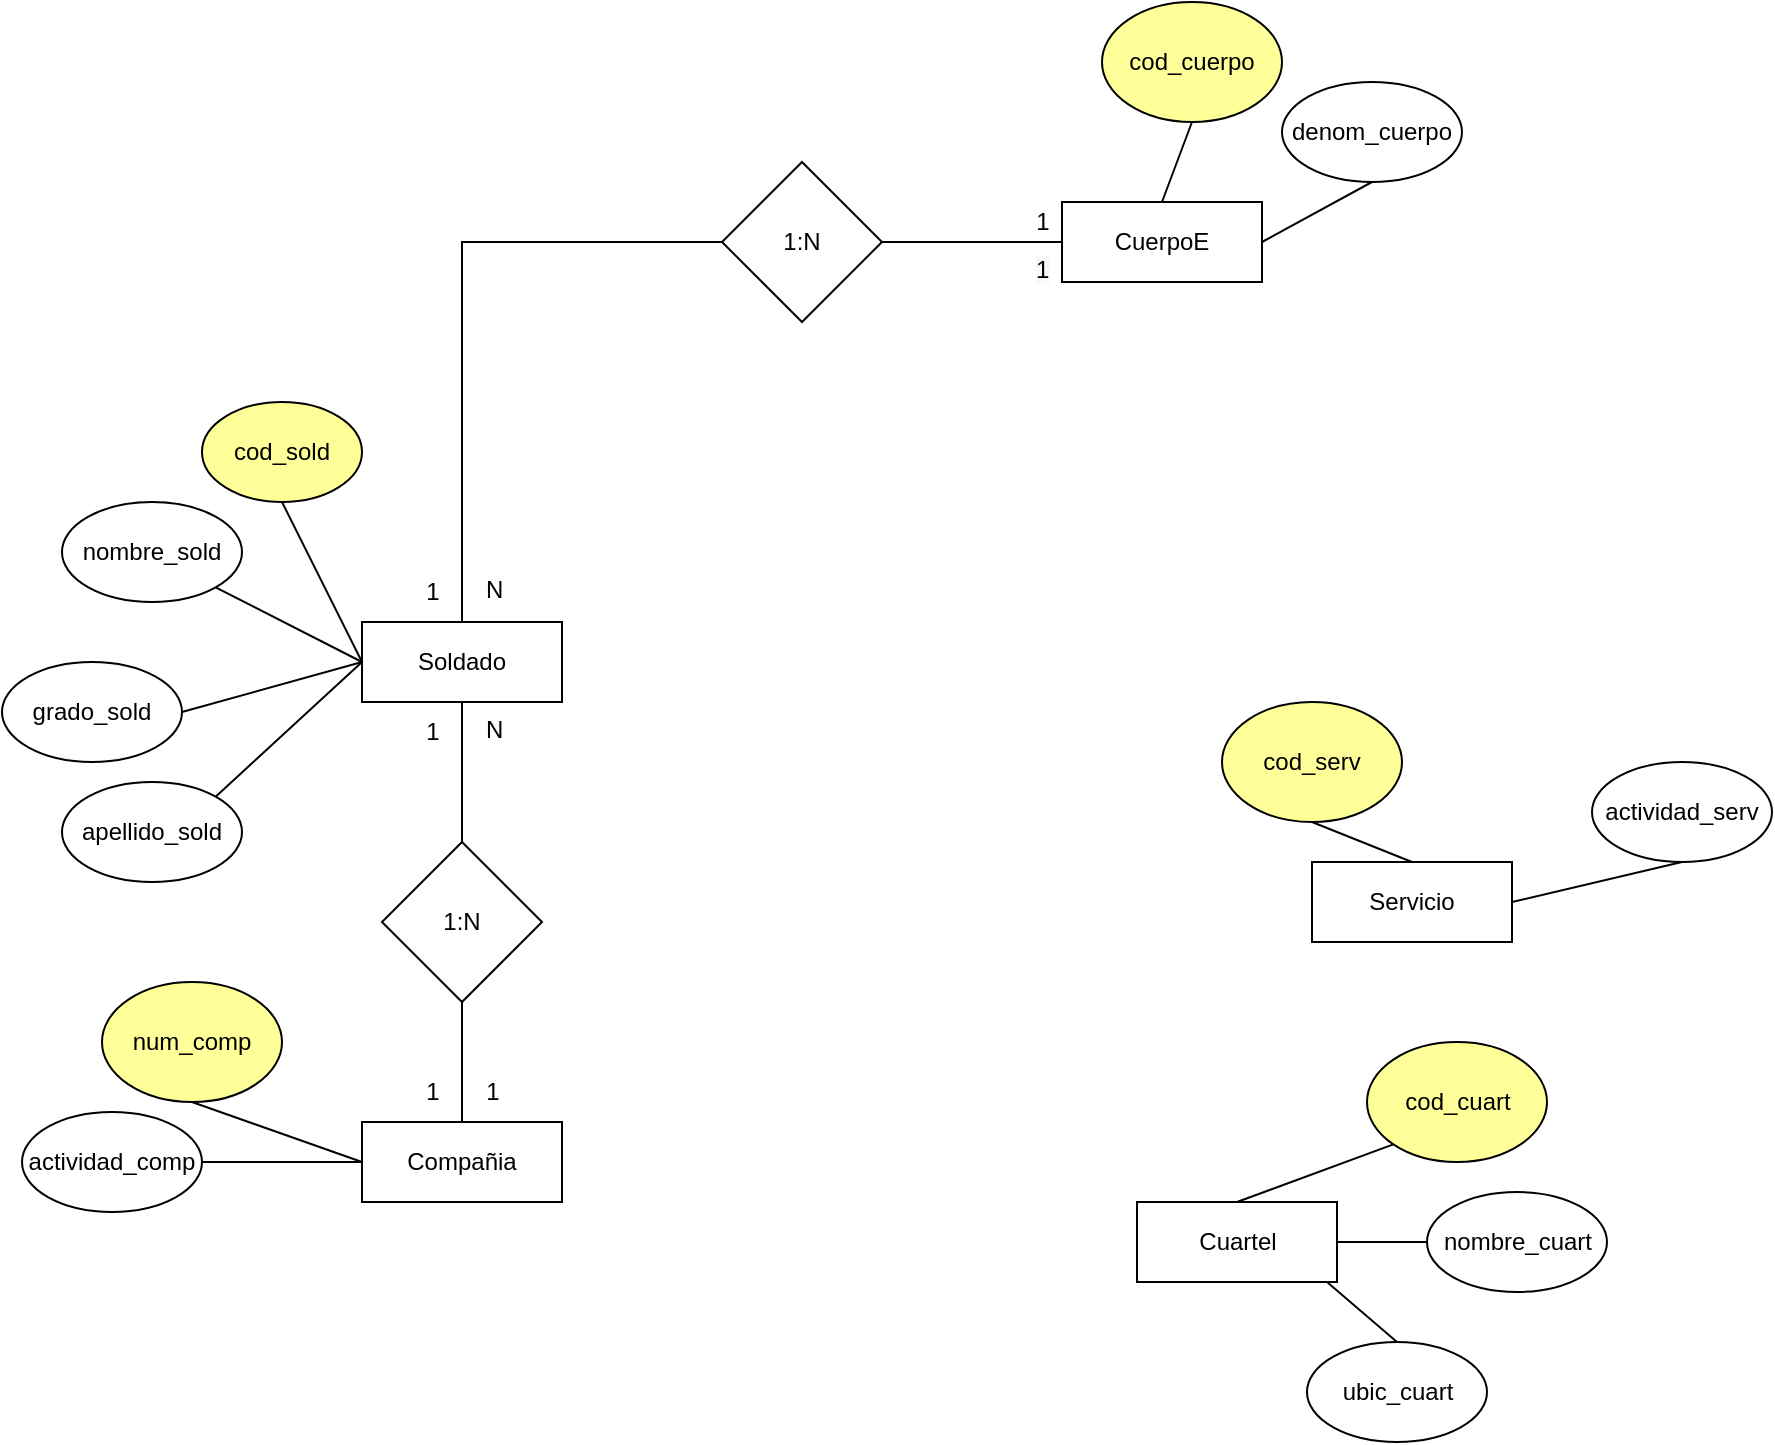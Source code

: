 <mxfile version="20.0.4" type="github">
  <diagram id="R2lEEEUBdFMjLlhIrx00" name="Page-1">
    <mxGraphModel dx="868" dy="488" grid="1" gridSize="10" guides="1" tooltips="1" connect="1" arrows="1" fold="1" page="1" pageScale="1" pageWidth="850" pageHeight="1100" math="0" shadow="0" extFonts="Permanent Marker^https://fonts.googleapis.com/css?family=Permanent+Marker">
      <root>
        <mxCell id="0" />
        <mxCell id="1" parent="0" />
        <mxCell id="5S9MMPU5qZkrFcxa-tyb-1" value="Cuartel" style="whiteSpace=wrap;html=1;align=center;" vertex="1" parent="1">
          <mxGeometry x="577.5" y="640" width="100" height="40" as="geometry" />
        </mxCell>
        <mxCell id="5S9MMPU5qZkrFcxa-tyb-2" value="CuerpoE" style="whiteSpace=wrap;html=1;align=center;" vertex="1" parent="1">
          <mxGeometry x="540" y="140" width="100" height="40" as="geometry" />
        </mxCell>
        <mxCell id="5S9MMPU5qZkrFcxa-tyb-3" value="Soldado" style="whiteSpace=wrap;html=1;align=center;" vertex="1" parent="1">
          <mxGeometry x="190" y="350" width="100" height="40" as="geometry" />
        </mxCell>
        <mxCell id="5S9MMPU5qZkrFcxa-tyb-4" value="Compañia" style="whiteSpace=wrap;html=1;align=center;" vertex="1" parent="1">
          <mxGeometry x="190" y="600" width="100" height="40" as="geometry" />
        </mxCell>
        <mxCell id="5S9MMPU5qZkrFcxa-tyb-5" value="Servicio" style="whiteSpace=wrap;html=1;align=center;" vertex="1" parent="1">
          <mxGeometry x="665" y="470" width="100" height="40" as="geometry" />
        </mxCell>
        <mxCell id="5S9MMPU5qZkrFcxa-tyb-6" value="cod_sold" style="ellipse;whiteSpace=wrap;html=1;fillColor=#FFFF99;" vertex="1" parent="1">
          <mxGeometry x="110" y="240" width="80" height="50" as="geometry" />
        </mxCell>
        <mxCell id="5S9MMPU5qZkrFcxa-tyb-7" value="num_comp" style="ellipse;whiteSpace=wrap;html=1;fillColor=#FFFF99;" vertex="1" parent="1">
          <mxGeometry x="60" y="530" width="90" height="60" as="geometry" />
        </mxCell>
        <mxCell id="5S9MMPU5qZkrFcxa-tyb-8" value="cod_serv" style="ellipse;whiteSpace=wrap;html=1;fillColor=#FFFF99;" vertex="1" parent="1">
          <mxGeometry x="620" y="390" width="90" height="60" as="geometry" />
        </mxCell>
        <mxCell id="5S9MMPU5qZkrFcxa-tyb-9" value="cod_cuart" style="ellipse;whiteSpace=wrap;html=1;fillColor=#FFFF99;" vertex="1" parent="1">
          <mxGeometry x="692.5" y="560" width="90" height="60" as="geometry" />
        </mxCell>
        <mxCell id="5S9MMPU5qZkrFcxa-tyb-10" value="" style="endArrow=none;html=1;rounded=0;entryX=0.5;entryY=1;entryDx=0;entryDy=0;exitX=0;exitY=0.5;exitDx=0;exitDy=0;" edge="1" parent="1" source="5S9MMPU5qZkrFcxa-tyb-3" target="5S9MMPU5qZkrFcxa-tyb-6">
          <mxGeometry width="50" height="50" relative="1" as="geometry">
            <mxPoint x="225" y="355" as="sourcePoint" />
            <mxPoint x="275" y="305" as="targetPoint" />
          </mxGeometry>
        </mxCell>
        <mxCell id="5S9MMPU5qZkrFcxa-tyb-11" value="nombre_sold" style="ellipse;whiteSpace=wrap;html=1;fillColor=#FFFFFF;" vertex="1" parent="1">
          <mxGeometry x="40" y="290" width="90" height="50" as="geometry" />
        </mxCell>
        <mxCell id="5S9MMPU5qZkrFcxa-tyb-12" value="apellido_sold" style="ellipse;whiteSpace=wrap;html=1;fillColor=#FFFFFF;" vertex="1" parent="1">
          <mxGeometry x="40" y="430" width="90" height="50" as="geometry" />
        </mxCell>
        <mxCell id="5S9MMPU5qZkrFcxa-tyb-13" value="grado_sold" style="ellipse;whiteSpace=wrap;html=1;fillColor=#FFFFFF;" vertex="1" parent="1">
          <mxGeometry x="10" y="370" width="90" height="50" as="geometry" />
        </mxCell>
        <mxCell id="5S9MMPU5qZkrFcxa-tyb-18" value="" style="endArrow=none;html=1;rounded=0;entryX=1;entryY=1;entryDx=0;entryDy=0;" edge="1" parent="1" target="5S9MMPU5qZkrFcxa-tyb-11">
          <mxGeometry width="50" height="50" relative="1" as="geometry">
            <mxPoint x="190" y="370" as="sourcePoint" />
            <mxPoint x="345" y="320" as="targetPoint" />
          </mxGeometry>
        </mxCell>
        <mxCell id="5S9MMPU5qZkrFcxa-tyb-19" value="" style="endArrow=none;html=1;rounded=0;entryX=1;entryY=0.5;entryDx=0;entryDy=0;" edge="1" parent="1" target="5S9MMPU5qZkrFcxa-tyb-13">
          <mxGeometry width="50" height="50" relative="1" as="geometry">
            <mxPoint x="190" y="370" as="sourcePoint" />
            <mxPoint x="285" y="380" as="targetPoint" />
          </mxGeometry>
        </mxCell>
        <mxCell id="5S9MMPU5qZkrFcxa-tyb-20" value="" style="endArrow=none;html=1;rounded=0;entryX=1;entryY=0;entryDx=0;entryDy=0;exitX=0;exitY=0.5;exitDx=0;exitDy=0;" edge="1" parent="1" source="5S9MMPU5qZkrFcxa-tyb-3" target="5S9MMPU5qZkrFcxa-tyb-12">
          <mxGeometry width="50" height="50" relative="1" as="geometry">
            <mxPoint x="275" y="420" as="sourcePoint" />
            <mxPoint x="325" y="370" as="targetPoint" />
          </mxGeometry>
        </mxCell>
        <mxCell id="5S9MMPU5qZkrFcxa-tyb-23" value="nombre_cuart" style="ellipse;whiteSpace=wrap;html=1;fillColor=#FFFFFF;" vertex="1" parent="1">
          <mxGeometry x="722.5" y="635" width="90" height="50" as="geometry" />
        </mxCell>
        <mxCell id="5S9MMPU5qZkrFcxa-tyb-24" value="ubic_cuart" style="ellipse;whiteSpace=wrap;html=1;fillColor=#FFFFFF;" vertex="1" parent="1">
          <mxGeometry x="662.5" y="710" width="90" height="50" as="geometry" />
        </mxCell>
        <mxCell id="5S9MMPU5qZkrFcxa-tyb-25" value="" style="endArrow=none;html=1;rounded=0;exitX=0.5;exitY=0;exitDx=0;exitDy=0;entryX=0;entryY=1;entryDx=0;entryDy=0;" edge="1" parent="1" source="5S9MMPU5qZkrFcxa-tyb-1" target="5S9MMPU5qZkrFcxa-tyb-9">
          <mxGeometry width="50" height="50" relative="1" as="geometry">
            <mxPoint x="652.5" y="650" as="sourcePoint" />
            <mxPoint x="702.5" y="600" as="targetPoint" />
          </mxGeometry>
        </mxCell>
        <mxCell id="5S9MMPU5qZkrFcxa-tyb-26" value="" style="endArrow=none;html=1;rounded=0;entryX=0;entryY=0.5;entryDx=0;entryDy=0;exitX=1;exitY=0.5;exitDx=0;exitDy=0;" edge="1" parent="1" source="5S9MMPU5qZkrFcxa-tyb-1" target="5S9MMPU5qZkrFcxa-tyb-23">
          <mxGeometry width="50" height="50" relative="1" as="geometry">
            <mxPoint x="662.5" y="670" as="sourcePoint" />
            <mxPoint x="712.5" y="620" as="targetPoint" />
          </mxGeometry>
        </mxCell>
        <mxCell id="5S9MMPU5qZkrFcxa-tyb-27" value="" style="endArrow=none;html=1;rounded=0;entryX=0.5;entryY=0;entryDx=0;entryDy=0;" edge="1" parent="1" target="5S9MMPU5qZkrFcxa-tyb-24">
          <mxGeometry width="50" height="50" relative="1" as="geometry">
            <mxPoint x="672.5" y="680" as="sourcePoint" />
            <mxPoint x="732.5" y="670" as="targetPoint" />
          </mxGeometry>
        </mxCell>
        <mxCell id="5S9MMPU5qZkrFcxa-tyb-28" value="cod_cuerpo" style="ellipse;whiteSpace=wrap;html=1;fillColor=#FFFF99;" vertex="1" parent="1">
          <mxGeometry x="560" y="40" width="90" height="60" as="geometry" />
        </mxCell>
        <mxCell id="5S9MMPU5qZkrFcxa-tyb-29" value="denom_cuerpo" style="ellipse;whiteSpace=wrap;html=1;fillColor=#FFFFFF;" vertex="1" parent="1">
          <mxGeometry x="650" y="80" width="90" height="50" as="geometry" />
        </mxCell>
        <mxCell id="5S9MMPU5qZkrFcxa-tyb-30" value="" style="endArrow=none;html=1;rounded=0;entryX=0.5;entryY=1;entryDx=0;entryDy=0;exitX=0.5;exitY=0;exitDx=0;exitDy=0;" edge="1" parent="1" source="5S9MMPU5qZkrFcxa-tyb-2" target="5S9MMPU5qZkrFcxa-tyb-28">
          <mxGeometry width="50" height="50" relative="1" as="geometry">
            <mxPoint x="470" y="290" as="sourcePoint" />
            <mxPoint x="520" y="240" as="targetPoint" />
          </mxGeometry>
        </mxCell>
        <mxCell id="5S9MMPU5qZkrFcxa-tyb-31" value="" style="endArrow=none;html=1;rounded=0;entryX=0.5;entryY=1;entryDx=0;entryDy=0;exitX=1;exitY=0.5;exitDx=0;exitDy=0;" edge="1" parent="1" source="5S9MMPU5qZkrFcxa-tyb-2" target="5S9MMPU5qZkrFcxa-tyb-29">
          <mxGeometry width="50" height="50" relative="1" as="geometry">
            <mxPoint x="550" y="170" as="sourcePoint" />
            <mxPoint x="535" y="130" as="targetPoint" />
          </mxGeometry>
        </mxCell>
        <mxCell id="5S9MMPU5qZkrFcxa-tyb-32" value="actividad_comp" style="ellipse;whiteSpace=wrap;html=1;fillColor=#FFFFFF;" vertex="1" parent="1">
          <mxGeometry x="20" y="595" width="90" height="50" as="geometry" />
        </mxCell>
        <mxCell id="5S9MMPU5qZkrFcxa-tyb-33" value="" style="endArrow=none;html=1;rounded=0;exitX=0;exitY=0.5;exitDx=0;exitDy=0;entryX=1;entryY=0.5;entryDx=0;entryDy=0;" edge="1" parent="1" source="5S9MMPU5qZkrFcxa-tyb-4" target="5S9MMPU5qZkrFcxa-tyb-32">
          <mxGeometry width="50" height="50" relative="1" as="geometry">
            <mxPoint x="305" y="630" as="sourcePoint" />
            <mxPoint x="355" y="580" as="targetPoint" />
          </mxGeometry>
        </mxCell>
        <mxCell id="5S9MMPU5qZkrFcxa-tyb-34" value="" style="endArrow=none;html=1;rounded=0;exitX=0;exitY=0.5;exitDx=0;exitDy=0;entryX=0.5;entryY=1;entryDx=0;entryDy=0;" edge="1" parent="1" source="5S9MMPU5qZkrFcxa-tyb-4" target="5S9MMPU5qZkrFcxa-tyb-7">
          <mxGeometry width="50" height="50" relative="1" as="geometry">
            <mxPoint x="145" y="610" as="sourcePoint" />
            <mxPoint x="210" y="580" as="targetPoint" />
          </mxGeometry>
        </mxCell>
        <mxCell id="5S9MMPU5qZkrFcxa-tyb-35" value="actividad_serv" style="ellipse;whiteSpace=wrap;html=1;fillColor=#FFFFFF;" vertex="1" parent="1">
          <mxGeometry x="805" y="420" width="90" height="50" as="geometry" />
        </mxCell>
        <mxCell id="5S9MMPU5qZkrFcxa-tyb-36" value="" style="endArrow=none;html=1;rounded=0;entryX=0.5;entryY=1;entryDx=0;entryDy=0;exitX=0.5;exitY=0;exitDx=0;exitDy=0;" edge="1" parent="1" source="5S9MMPU5qZkrFcxa-tyb-5" target="5S9MMPU5qZkrFcxa-tyb-8">
          <mxGeometry width="50" height="50" relative="1" as="geometry">
            <mxPoint x="505" y="490" as="sourcePoint" />
            <mxPoint x="555" y="440" as="targetPoint" />
          </mxGeometry>
        </mxCell>
        <mxCell id="5S9MMPU5qZkrFcxa-tyb-37" value="" style="endArrow=none;html=1;rounded=0;entryX=0.5;entryY=1;entryDx=0;entryDy=0;exitX=1;exitY=0.5;exitDx=0;exitDy=0;" edge="1" parent="1" source="5S9MMPU5qZkrFcxa-tyb-5" target="5S9MMPU5qZkrFcxa-tyb-35">
          <mxGeometry width="50" height="50" relative="1" as="geometry">
            <mxPoint x="725" y="480" as="sourcePoint" />
            <mxPoint x="690" y="450" as="targetPoint" />
          </mxGeometry>
        </mxCell>
        <mxCell id="5S9MMPU5qZkrFcxa-tyb-38" value="1:N" style="rhombus;whiteSpace=wrap;html=1;fillColor=#FFFFFF;" vertex="1" parent="1">
          <mxGeometry x="370" y="120" width="80" height="80" as="geometry" />
        </mxCell>
        <mxCell id="5S9MMPU5qZkrFcxa-tyb-40" value="" style="endArrow=none;html=1;rounded=0;exitX=0.5;exitY=0;exitDx=0;exitDy=0;entryX=0;entryY=0.5;entryDx=0;entryDy=0;" edge="1" parent="1" source="5S9MMPU5qZkrFcxa-tyb-3" target="5S9MMPU5qZkrFcxa-tyb-38">
          <mxGeometry width="50" height="50" relative="1" as="geometry">
            <mxPoint x="400" y="320" as="sourcePoint" />
            <mxPoint x="240" y="200" as="targetPoint" />
            <Array as="points">
              <mxPoint x="240" y="160" />
            </Array>
          </mxGeometry>
        </mxCell>
        <mxCell id="5S9MMPU5qZkrFcxa-tyb-41" value="" style="endArrow=none;html=1;rounded=0;exitX=1;exitY=0.5;exitDx=0;exitDy=0;" edge="1" parent="1" source="5S9MMPU5qZkrFcxa-tyb-38" target="5S9MMPU5qZkrFcxa-tyb-2">
          <mxGeometry width="50" height="50" relative="1" as="geometry">
            <mxPoint x="400" y="320" as="sourcePoint" />
            <mxPoint x="450" y="270" as="targetPoint" />
          </mxGeometry>
        </mxCell>
        <mxCell id="5S9MMPU5qZkrFcxa-tyb-42" value="1" style="text;html=1;align=center;verticalAlign=middle;resizable=0;points=[];autosize=1;strokeColor=none;fillColor=none;" vertex="1" parent="1">
          <mxGeometry x="210" y="320" width="30" height="30" as="geometry" />
        </mxCell>
        <mxCell id="5S9MMPU5qZkrFcxa-tyb-45" value="1" style="text;html=1;align=center;verticalAlign=middle;resizable=0;points=[];autosize=1;strokeColor=none;fillColor=none;" vertex="1" parent="1">
          <mxGeometry x="515" y="135" width="30" height="30" as="geometry" />
        </mxCell>
        <mxCell id="5S9MMPU5qZkrFcxa-tyb-46" value="&lt;span style=&quot;color: rgb(0, 0, 0); font-family: Helvetica; font-size: 12px; font-style: normal; font-variant-ligatures: normal; font-variant-caps: normal; font-weight: 400; letter-spacing: normal; orphans: 2; text-align: center; text-indent: 0px; text-transform: none; widows: 2; word-spacing: 0px; -webkit-text-stroke-width: 0px; background-color: rgb(248, 249, 250); text-decoration-thickness: initial; text-decoration-style: initial; text-decoration-color: initial; float: none; display: inline !important;&quot;&gt;1&lt;/span&gt;" style="text;whiteSpace=wrap;html=1;" vertex="1" parent="1">
          <mxGeometry x="525" y="160" width="40" height="40" as="geometry" />
        </mxCell>
        <mxCell id="5S9MMPU5qZkrFcxa-tyb-47" value="&lt;div style=&quot;text-align: center;&quot;&gt;N&lt;/div&gt;" style="text;whiteSpace=wrap;html=1;" vertex="1" parent="1">
          <mxGeometry x="250" y="320" width="40" height="40" as="geometry" />
        </mxCell>
        <mxCell id="5S9MMPU5qZkrFcxa-tyb-48" value="1:N" style="rhombus;whiteSpace=wrap;html=1;fillColor=#FFFFFF;" vertex="1" parent="1">
          <mxGeometry x="200" y="460" width="80" height="80" as="geometry" />
        </mxCell>
        <mxCell id="5S9MMPU5qZkrFcxa-tyb-49" value="" style="endArrow=none;html=1;rounded=0;exitX=0.5;exitY=0;exitDx=0;exitDy=0;" edge="1" parent="1" source="5S9MMPU5qZkrFcxa-tyb-4" target="5S9MMPU5qZkrFcxa-tyb-48">
          <mxGeometry width="50" height="50" relative="1" as="geometry">
            <mxPoint x="400" y="480" as="sourcePoint" />
            <mxPoint x="450" y="430" as="targetPoint" />
          </mxGeometry>
        </mxCell>
        <mxCell id="5S9MMPU5qZkrFcxa-tyb-50" value="" style="endArrow=none;html=1;rounded=0;exitX=0.5;exitY=0;exitDx=0;exitDy=0;entryX=0.5;entryY=1;entryDx=0;entryDy=0;" edge="1" parent="1" source="5S9MMPU5qZkrFcxa-tyb-48" target="5S9MMPU5qZkrFcxa-tyb-3">
          <mxGeometry width="50" height="50" relative="1" as="geometry">
            <mxPoint x="400" y="480" as="sourcePoint" />
            <mxPoint x="450" y="430" as="targetPoint" />
          </mxGeometry>
        </mxCell>
        <mxCell id="5S9MMPU5qZkrFcxa-tyb-51" value="1" style="text;html=1;align=center;verticalAlign=middle;resizable=0;points=[];autosize=1;strokeColor=none;fillColor=none;" vertex="1" parent="1">
          <mxGeometry x="210" y="390" width="30" height="30" as="geometry" />
        </mxCell>
        <mxCell id="5S9MMPU5qZkrFcxa-tyb-52" value="1" style="text;html=1;align=center;verticalAlign=middle;resizable=0;points=[];autosize=1;strokeColor=none;fillColor=none;" vertex="1" parent="1">
          <mxGeometry x="210" y="570" width="30" height="30" as="geometry" />
        </mxCell>
        <mxCell id="5S9MMPU5qZkrFcxa-tyb-53" value="1" style="text;html=1;align=center;verticalAlign=middle;resizable=0;points=[];autosize=1;strokeColor=none;fillColor=none;" vertex="1" parent="1">
          <mxGeometry x="240" y="570" width="30" height="30" as="geometry" />
        </mxCell>
        <mxCell id="5S9MMPU5qZkrFcxa-tyb-54" value="&lt;div style=&quot;text-align: center;&quot;&gt;N&lt;/div&gt;" style="text;whiteSpace=wrap;html=1;" vertex="1" parent="1">
          <mxGeometry x="250" y="390" width="40" height="40" as="geometry" />
        </mxCell>
      </root>
    </mxGraphModel>
  </diagram>
</mxfile>
